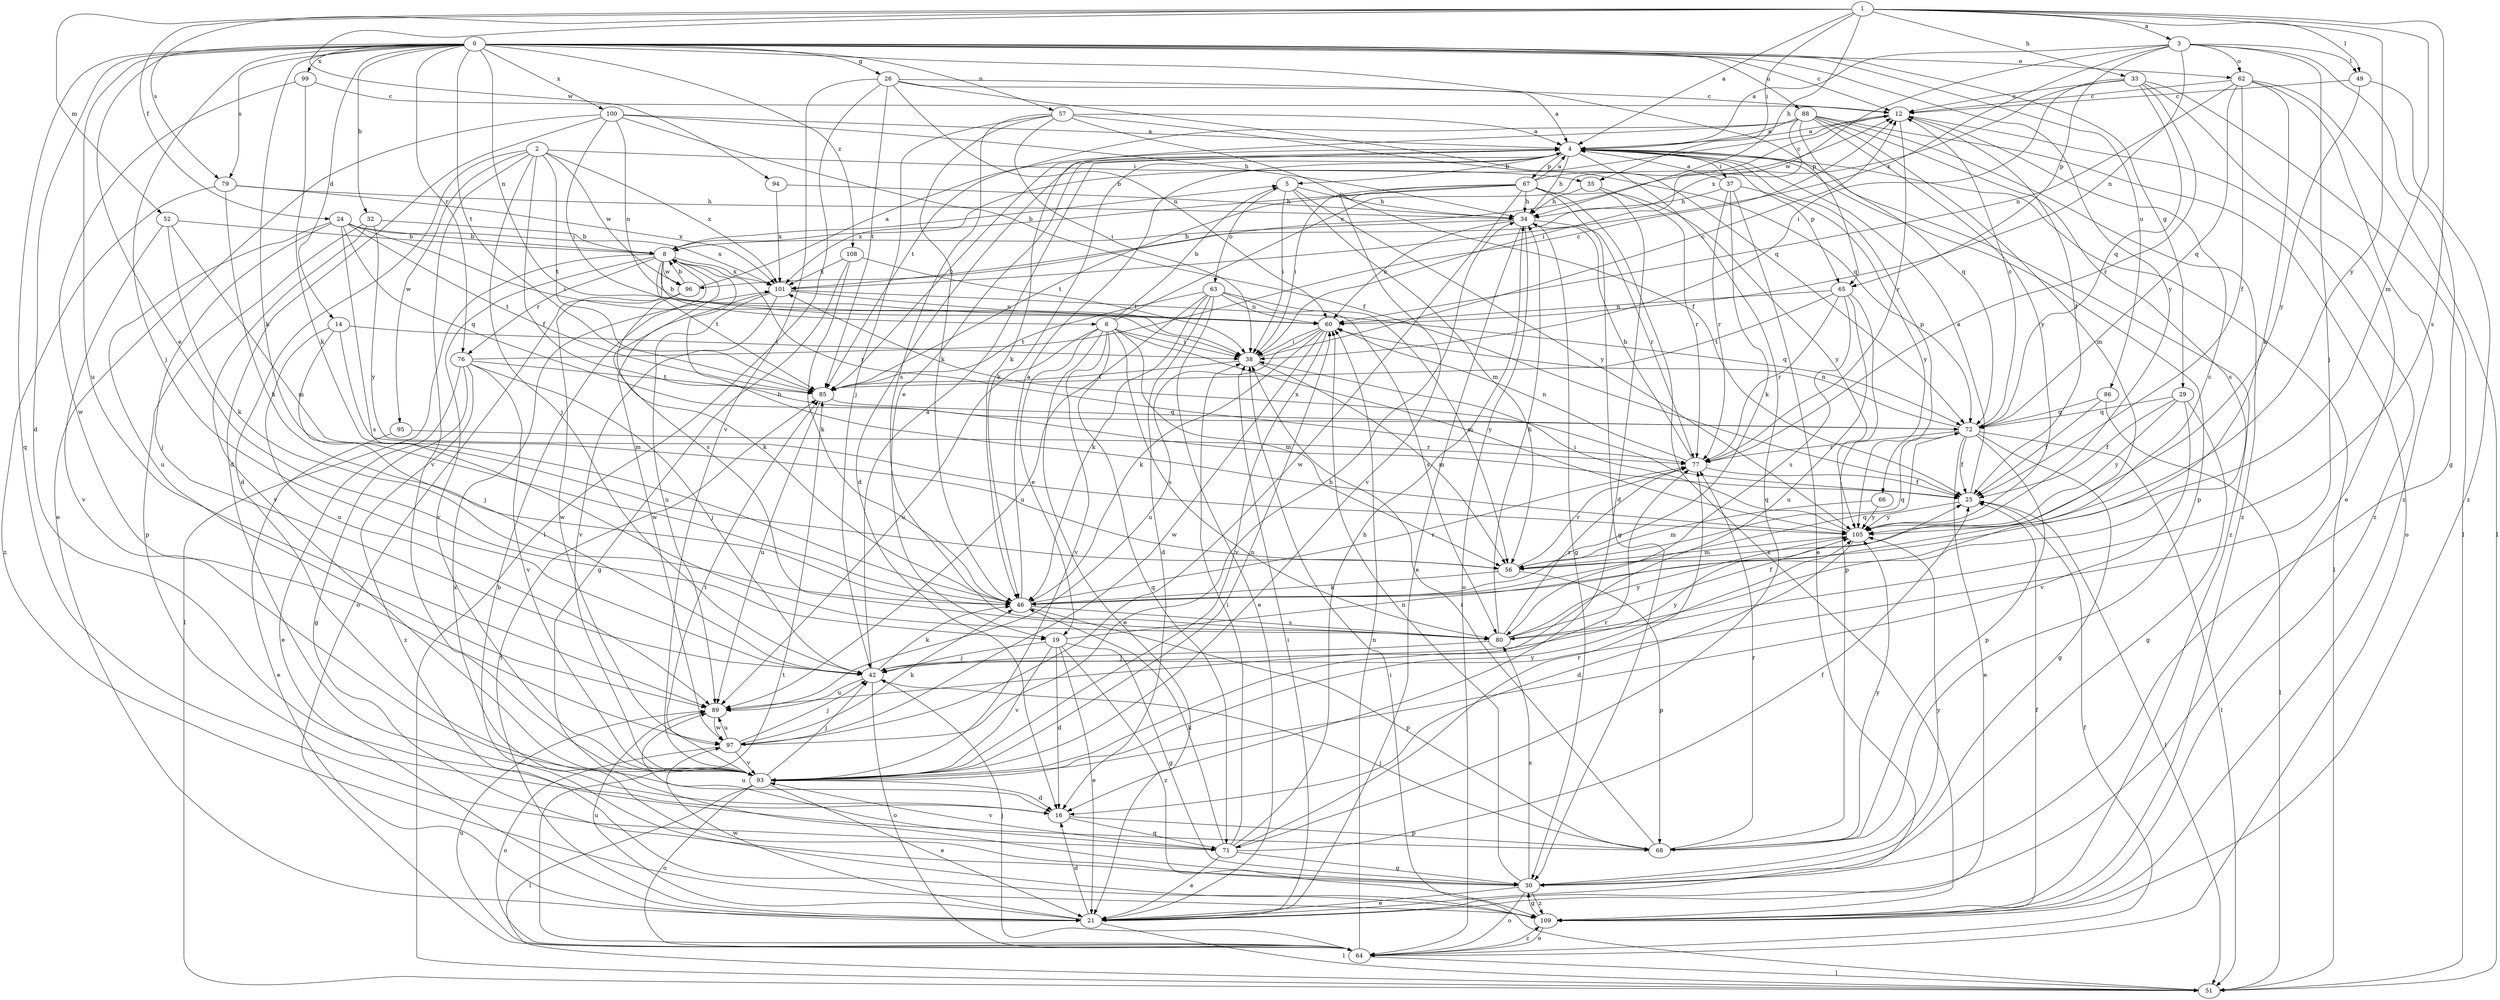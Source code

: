 strict digraph  {
0;
1;
2;
3;
4;
5;
6;
8;
12;
14;
16;
19;
21;
24;
25;
26;
29;
30;
32;
33;
34;
35;
37;
38;
42;
46;
49;
51;
52;
56;
57;
60;
62;
63;
64;
65;
66;
67;
68;
71;
72;
76;
77;
79;
80;
85;
86;
88;
89;
93;
94;
95;
96;
97;
99;
100;
101;
105;
108;
109;
0 -> 12  [label=c];
0 -> 14  [label=d];
0 -> 16  [label=d];
0 -> 19  [label=e];
0 -> 26  [label=g];
0 -> 29  [label=g];
0 -> 32  [label=h];
0 -> 42  [label=j];
0 -> 46  [label=k];
0 -> 57  [label=n];
0 -> 60  [label=n];
0 -> 62  [label=o];
0 -> 65  [label=p];
0 -> 71  [label=q];
0 -> 76  [label=r];
0 -> 79  [label=s];
0 -> 85  [label=t];
0 -> 86  [label=u];
0 -> 88  [label=u];
0 -> 89  [label=u];
0 -> 99  [label=x];
0 -> 100  [label=x];
0 -> 105  [label=y];
0 -> 108  [label=z];
1 -> 3  [label=a];
1 -> 4  [label=a];
1 -> 24  [label=f];
1 -> 33  [label=h];
1 -> 34  [label=h];
1 -> 35  [label=i];
1 -> 49  [label=l];
1 -> 52  [label=m];
1 -> 56  [label=m];
1 -> 79  [label=s];
1 -> 80  [label=s];
1 -> 94  [label=w];
1 -> 105  [label=y];
2 -> 16  [label=d];
2 -> 25  [label=f];
2 -> 35  [label=i];
2 -> 42  [label=j];
2 -> 85  [label=t];
2 -> 93  [label=v];
2 -> 95  [label=w];
2 -> 96  [label=w];
2 -> 101  [label=x];
3 -> 4  [label=a];
3 -> 30  [label=g];
3 -> 42  [label=j];
3 -> 49  [label=l];
3 -> 60  [label=n];
3 -> 62  [label=o];
3 -> 65  [label=p];
3 -> 96  [label=w];
3 -> 101  [label=x];
4 -> 5  [label=b];
4 -> 16  [label=d];
4 -> 19  [label=e];
4 -> 34  [label=h];
4 -> 37  [label=i];
4 -> 46  [label=k];
4 -> 51  [label=l];
4 -> 65  [label=p];
4 -> 66  [label=p];
4 -> 67  [label=p];
4 -> 68  [label=p];
4 -> 71  [label=q];
4 -> 85  [label=t];
4 -> 109  [label=z];
5 -> 34  [label=h];
5 -> 38  [label=i];
5 -> 56  [label=m];
5 -> 63  [label=o];
5 -> 105  [label=y];
6 -> 5  [label=b];
6 -> 12  [label=c];
6 -> 19  [label=e];
6 -> 21  [label=e];
6 -> 38  [label=i];
6 -> 56  [label=m];
6 -> 71  [label=q];
6 -> 80  [label=s];
6 -> 89  [label=u];
6 -> 93  [label=v];
6 -> 105  [label=y];
8 -> 5  [label=b];
8 -> 6  [label=b];
8 -> 51  [label=l];
8 -> 64  [label=o];
8 -> 76  [label=r];
8 -> 77  [label=r];
8 -> 80  [label=s];
8 -> 85  [label=t];
8 -> 93  [label=v];
8 -> 96  [label=w];
8 -> 101  [label=x];
12 -> 4  [label=a];
12 -> 8  [label=b];
12 -> 25  [label=f];
12 -> 77  [label=r];
12 -> 109  [label=z];
14 -> 38  [label=i];
14 -> 42  [label=j];
14 -> 56  [label=m];
14 -> 89  [label=u];
16 -> 68  [label=p];
16 -> 71  [label=q];
19 -> 12  [label=c];
19 -> 16  [label=d];
19 -> 21  [label=e];
19 -> 30  [label=g];
19 -> 42  [label=j];
19 -> 93  [label=v];
19 -> 109  [label=z];
21 -> 16  [label=d];
21 -> 38  [label=i];
21 -> 51  [label=l];
21 -> 85  [label=t];
21 -> 89  [label=u];
21 -> 97  [label=w];
24 -> 8  [label=b];
24 -> 38  [label=i];
24 -> 42  [label=j];
24 -> 72  [label=q];
24 -> 80  [label=s];
24 -> 85  [label=t];
24 -> 89  [label=u];
24 -> 101  [label=x];
25 -> 4  [label=a];
25 -> 51  [label=l];
25 -> 101  [label=x];
25 -> 105  [label=y];
26 -> 4  [label=a];
26 -> 12  [label=c];
26 -> 51  [label=l];
26 -> 60  [label=n];
26 -> 72  [label=q];
26 -> 85  [label=t];
26 -> 93  [label=v];
29 -> 25  [label=f];
29 -> 30  [label=g];
29 -> 72  [label=q];
29 -> 93  [label=v];
29 -> 105  [label=y];
30 -> 21  [label=e];
30 -> 60  [label=n];
30 -> 64  [label=o];
30 -> 80  [label=s];
30 -> 101  [label=x];
30 -> 105  [label=y];
30 -> 109  [label=z];
32 -> 8  [label=b];
32 -> 68  [label=p];
32 -> 93  [label=v];
32 -> 105  [label=y];
33 -> 12  [label=c];
33 -> 21  [label=e];
33 -> 38  [label=i];
33 -> 51  [label=l];
33 -> 72  [label=q];
33 -> 77  [label=r];
33 -> 101  [label=x];
34 -> 8  [label=b];
34 -> 21  [label=e];
34 -> 30  [label=g];
34 -> 60  [label=n];
34 -> 64  [label=o];
34 -> 77  [label=r];
35 -> 16  [label=d];
35 -> 34  [label=h];
35 -> 77  [label=r];
37 -> 4  [label=a];
37 -> 21  [label=e];
37 -> 34  [label=h];
37 -> 46  [label=k];
37 -> 77  [label=r];
37 -> 105  [label=y];
38 -> 12  [label=c];
38 -> 56  [label=m];
38 -> 85  [label=t];
42 -> 4  [label=a];
42 -> 46  [label=k];
42 -> 64  [label=o];
42 -> 89  [label=u];
42 -> 105  [label=y];
46 -> 4  [label=a];
46 -> 68  [label=p];
46 -> 72  [label=q];
46 -> 77  [label=r];
46 -> 80  [label=s];
49 -> 12  [label=c];
49 -> 105  [label=y];
49 -> 109  [label=z];
51 -> 38  [label=i];
52 -> 8  [label=b];
52 -> 46  [label=k];
52 -> 56  [label=m];
52 -> 93  [label=v];
56 -> 46  [label=k];
56 -> 68  [label=p];
56 -> 72  [label=q];
56 -> 77  [label=r];
57 -> 4  [label=a];
57 -> 25  [label=f];
57 -> 38  [label=i];
57 -> 42  [label=j];
57 -> 46  [label=k];
57 -> 72  [label=q];
57 -> 80  [label=s];
60 -> 38  [label=i];
60 -> 46  [label=k];
60 -> 89  [label=u];
60 -> 93  [label=v];
60 -> 97  [label=w];
62 -> 12  [label=c];
62 -> 25  [label=f];
62 -> 46  [label=k];
62 -> 51  [label=l];
62 -> 60  [label=n];
62 -> 72  [label=q];
62 -> 109  [label=z];
63 -> 16  [label=d];
63 -> 21  [label=e];
63 -> 46  [label=k];
63 -> 56  [label=m];
63 -> 60  [label=n];
63 -> 80  [label=s];
63 -> 85  [label=t];
63 -> 89  [label=u];
64 -> 25  [label=f];
64 -> 42  [label=j];
64 -> 51  [label=l];
64 -> 60  [label=n];
64 -> 85  [label=t];
64 -> 89  [label=u];
64 -> 109  [label=z];
65 -> 60  [label=n];
65 -> 68  [label=p];
65 -> 77  [label=r];
65 -> 80  [label=s];
65 -> 85  [label=t];
65 -> 89  [label=u];
66 -> 56  [label=m];
66 -> 105  [label=y];
67 -> 4  [label=a];
67 -> 12  [label=c];
67 -> 30  [label=g];
67 -> 34  [label=h];
67 -> 38  [label=i];
67 -> 85  [label=t];
67 -> 93  [label=v];
67 -> 97  [label=w];
67 -> 101  [label=x];
67 -> 105  [label=y];
67 -> 109  [label=z];
68 -> 38  [label=i];
68 -> 42  [label=j];
68 -> 77  [label=r];
68 -> 105  [label=y];
71 -> 21  [label=e];
71 -> 25  [label=f];
71 -> 30  [label=g];
71 -> 34  [label=h];
71 -> 38  [label=i];
71 -> 46  [label=k];
71 -> 77  [label=r];
71 -> 89  [label=u];
71 -> 93  [label=v];
72 -> 12  [label=c];
72 -> 21  [label=e];
72 -> 25  [label=f];
72 -> 30  [label=g];
72 -> 51  [label=l];
72 -> 60  [label=n];
72 -> 68  [label=p];
72 -> 77  [label=r];
76 -> 12  [label=c];
76 -> 21  [label=e];
76 -> 30  [label=g];
76 -> 42  [label=j];
76 -> 85  [label=t];
76 -> 93  [label=v];
76 -> 109  [label=z];
77 -> 25  [label=f];
77 -> 34  [label=h];
77 -> 60  [label=n];
79 -> 34  [label=h];
79 -> 46  [label=k];
79 -> 101  [label=x];
79 -> 109  [label=z];
80 -> 25  [label=f];
80 -> 34  [label=h];
80 -> 42  [label=j];
80 -> 77  [label=r];
80 -> 105  [label=y];
85 -> 72  [label=q];
85 -> 89  [label=u];
86 -> 25  [label=f];
86 -> 51  [label=l];
86 -> 72  [label=q];
88 -> 4  [label=a];
88 -> 38  [label=i];
88 -> 46  [label=k];
88 -> 56  [label=m];
88 -> 64  [label=o];
88 -> 72  [label=q];
88 -> 80  [label=s];
88 -> 85  [label=t];
88 -> 105  [label=y];
88 -> 109  [label=z];
89 -> 97  [label=w];
93 -> 16  [label=d];
93 -> 21  [label=e];
93 -> 42  [label=j];
93 -> 51  [label=l];
93 -> 60  [label=n];
93 -> 64  [label=o];
93 -> 77  [label=r];
93 -> 85  [label=t];
93 -> 105  [label=y];
94 -> 34  [label=h];
94 -> 101  [label=x];
95 -> 21  [label=e];
95 -> 77  [label=r];
96 -> 4  [label=a];
96 -> 8  [label=b];
96 -> 46  [label=k];
96 -> 97  [label=w];
97 -> 34  [label=h];
97 -> 42  [label=j];
97 -> 46  [label=k];
97 -> 64  [label=o];
97 -> 89  [label=u];
97 -> 93  [label=v];
99 -> 12  [label=c];
99 -> 46  [label=k];
99 -> 97  [label=w];
100 -> 4  [label=a];
100 -> 16  [label=d];
100 -> 21  [label=e];
100 -> 25  [label=f];
100 -> 34  [label=h];
100 -> 38  [label=i];
100 -> 60  [label=n];
101 -> 60  [label=n];
101 -> 72  [label=q];
101 -> 89  [label=u];
101 -> 93  [label=v];
101 -> 97  [label=w];
105 -> 8  [label=b];
105 -> 16  [label=d];
105 -> 38  [label=i];
105 -> 56  [label=m];
108 -> 30  [label=g];
108 -> 38  [label=i];
108 -> 46  [label=k];
108 -> 101  [label=x];
109 -> 8  [label=b];
109 -> 25  [label=f];
109 -> 30  [label=g];
109 -> 64  [label=o];
}
